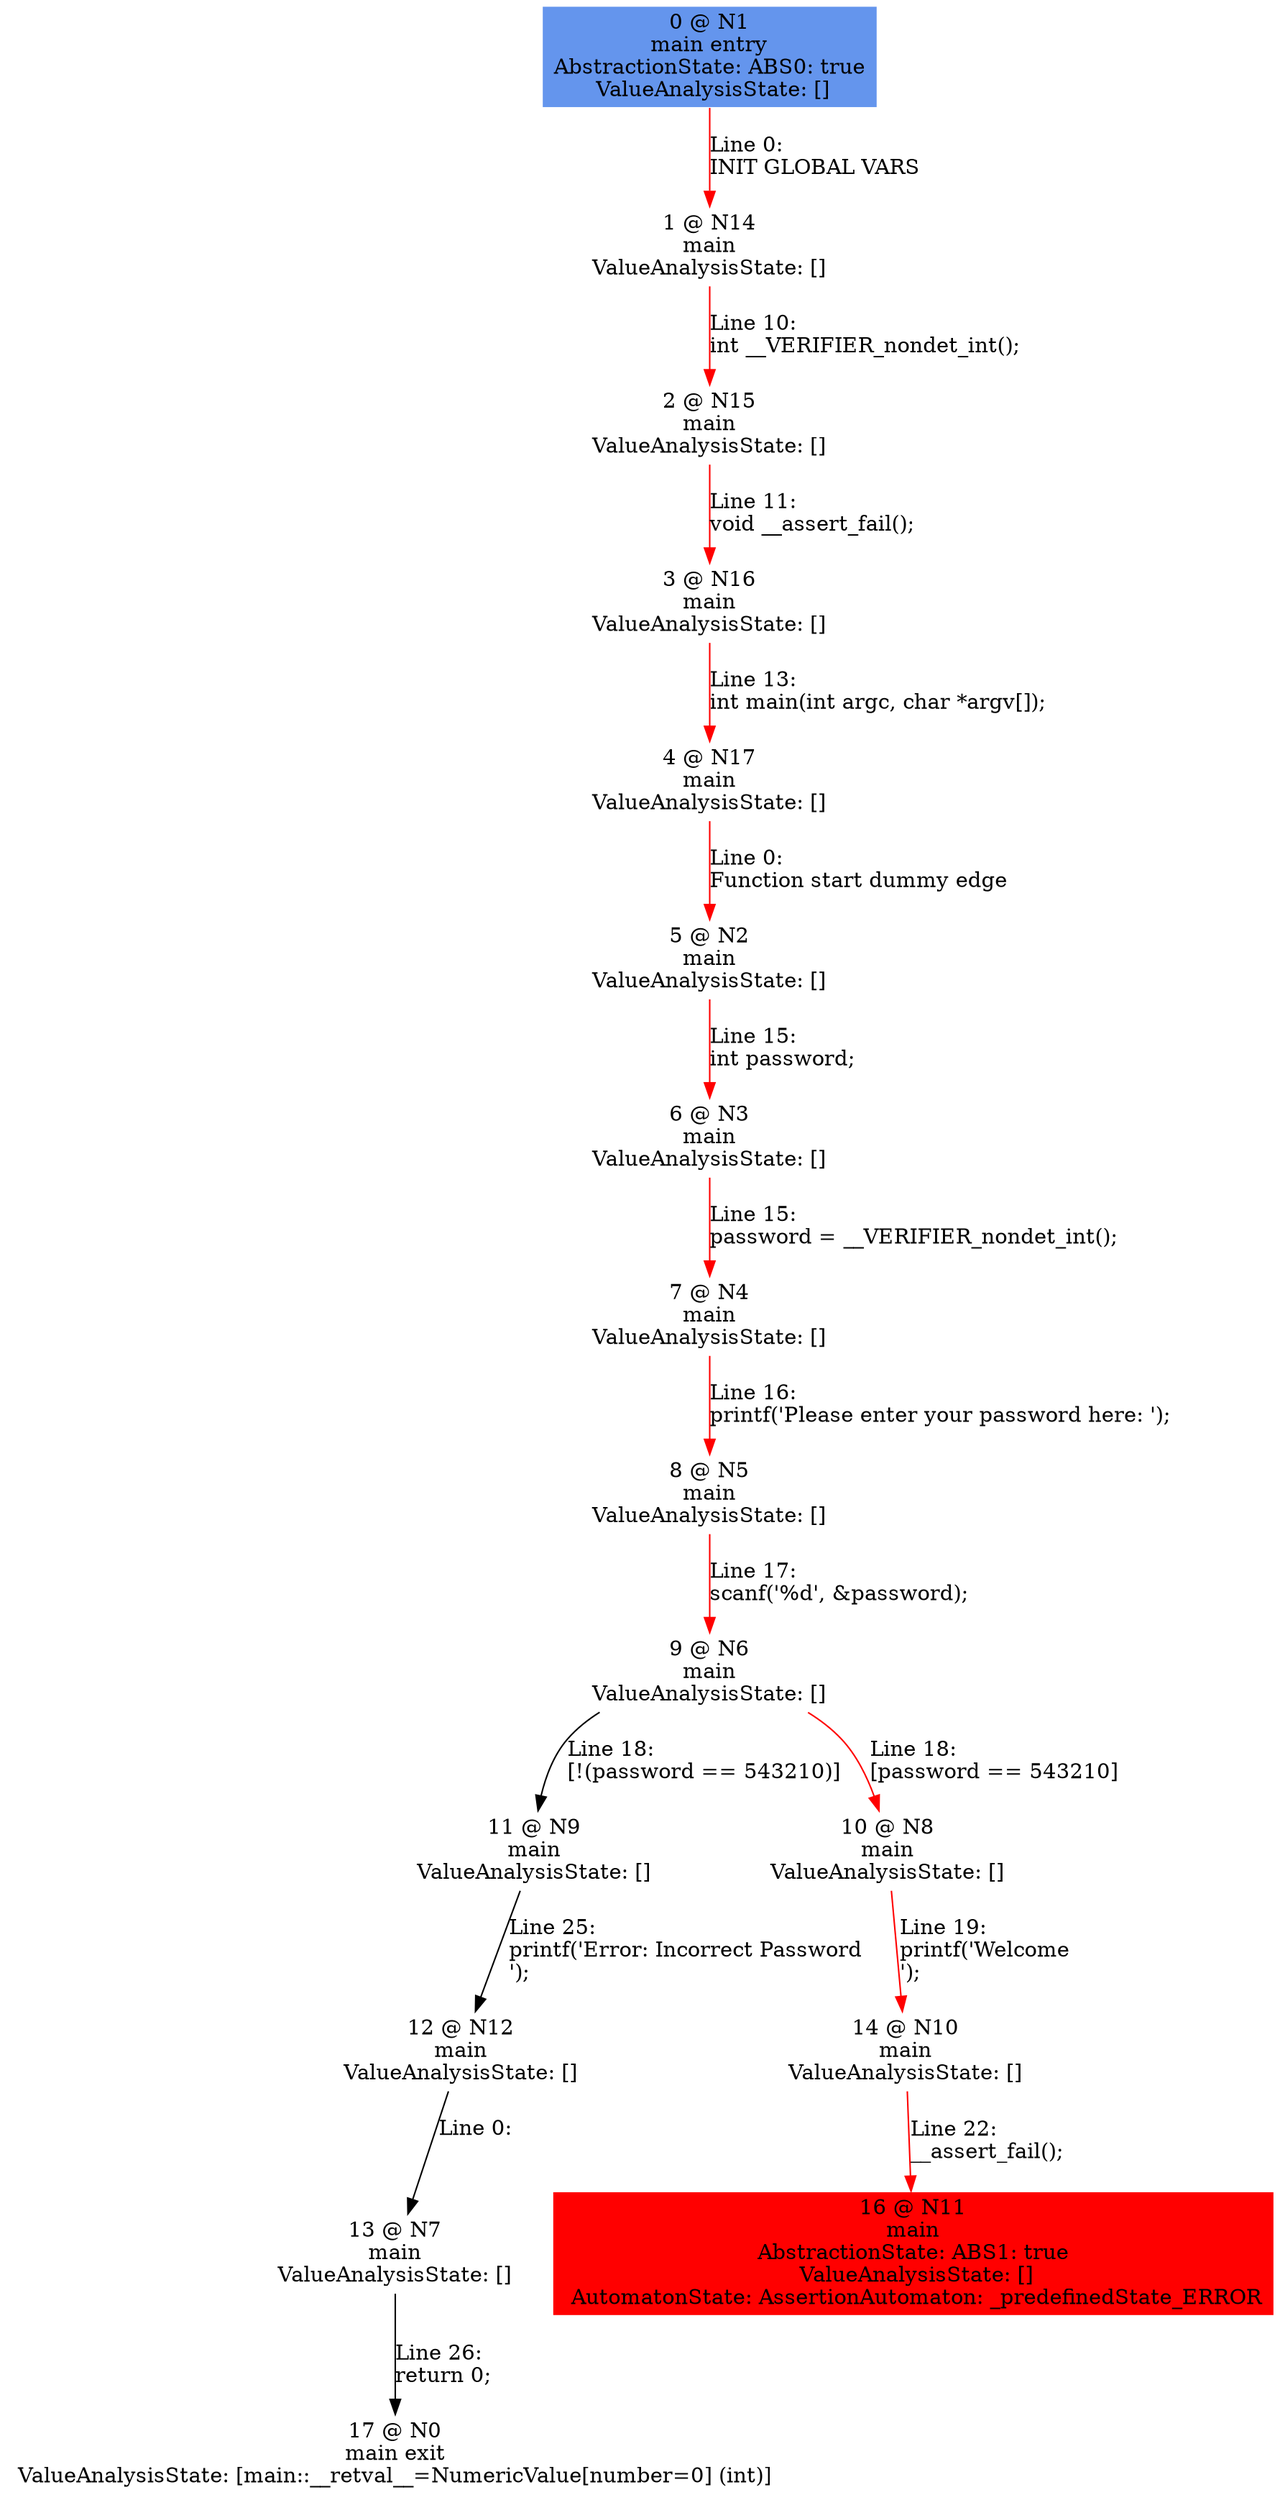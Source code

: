 digraph ARG {
node [style="filled" shape="box" color="white"]
0 [fillcolor="cornflowerblue" label="0 @ N1\nmain entry\nAbstractionState: ABS0: true\n ValueAnalysisState: []\n" id="0"]
1 [label="1 @ N14\nmain\nValueAnalysisState: []\n" id="1"]
2 [label="2 @ N15\nmain\nValueAnalysisState: []\n" id="2"]
3 [label="3 @ N16\nmain\nValueAnalysisState: []\n" id="3"]
4 [label="4 @ N17\nmain\nValueAnalysisState: []\n" id="4"]
5 [label="5 @ N2\nmain\nValueAnalysisState: []\n" id="5"]
6 [label="6 @ N3\nmain\nValueAnalysisState: []\n" id="6"]
7 [label="7 @ N4\nmain\nValueAnalysisState: []\n" id="7"]
8 [label="8 @ N5\nmain\nValueAnalysisState: []\n" id="8"]
9 [label="9 @ N6\nmain\nValueAnalysisState: []\n" id="9"]
11 [label="11 @ N9\nmain\nValueAnalysisState: []\n" id="11"]
12 [label="12 @ N12\nmain\nValueAnalysisState: []\n" id="12"]
13 [label="13 @ N7\nmain\nValueAnalysisState: []\n" id="13"]
17 [label="17 @ N0\nmain exit\nValueAnalysisState: [main::__retval__=NumericValue[number=0] (int)]\n" id="17"]
10 [label="10 @ N8\nmain\nValueAnalysisState: []\n" id="10"]
14 [label="14 @ N10\nmain\nValueAnalysisState: []\n" id="14"]
16 [fillcolor="red" label="16 @ N11\nmain\nAbstractionState: ABS1: true\n ValueAnalysisState: []\n AutomatonState: AssertionAutomaton: _predefinedState_ERROR\n" id="16"]
0 -> 1 [color="red" label="Line 0: \lINIT GLOBAL VARS\l" id="0 -> 1"]
1 -> 2 [color="red" label="Line 10: \lint __VERIFIER_nondet_int();\l" id="1 -> 2"]
2 -> 3 [color="red" label="Line 11: \lvoid __assert_fail();\l" id="2 -> 3"]
3 -> 4 [color="red" label="Line 13: \lint main(int argc, char *argv[]);\l" id="3 -> 4"]
4 -> 5 [color="red" label="Line 0: \lFunction start dummy edge\l" id="4 -> 5"]
5 -> 6 [color="red" label="Line 15: \lint password;\l" id="5 -> 6"]
6 -> 7 [color="red" label="Line 15: \lpassword = __VERIFIER_nondet_int();\l" id="6 -> 7"]
7 -> 8 [color="red" label="Line 16: \lprintf('Please enter your password here: ');\l" id="7 -> 8"]
8 -> 9 [color="red" label="Line 17: \lscanf('%d', &password);\l" id="8 -> 9"]
9 -> 10 [color="red" label="Line 18: \l[password == 543210]\l" id="9 -> 10"]
9 -> 11 [label="Line 18: \l[!(password == 543210)]\l" id="9 -> 11"]
11 -> 12 [label="Line 25: \lprintf('Error: Incorrect Password \n');\l" id="11 -> 12"]
12 -> 13 [label="Line 0: \l\l" id="12 -> 13"]
13 -> 17 [label="Line 26: \lreturn 0;\l" id="13 -> 17"]
10 -> 14 [color="red" label="Line 19: \lprintf('Welcome \n');\l" id="10 -> 14"]
14 -> 16 [color="red" label="Line 22: \l__assert_fail();\l" id="14 -> 16"]
}
